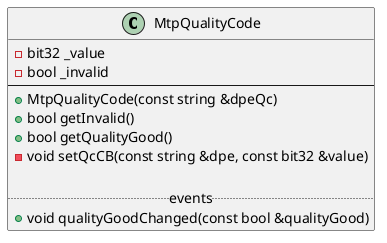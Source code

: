 @startuml
class MtpQualityCode {
    - bit32 _value
    - bool _invalid
--
    + MtpQualityCode(const string &dpeQc)
    + bool getInvalid()
    + bool getQualityGood()
    - void setQcCB(const string &dpe, const bit32 &value)

    ..events..
    + void qualityGoodChanged(const bool &qualityGood)
}
@enduml